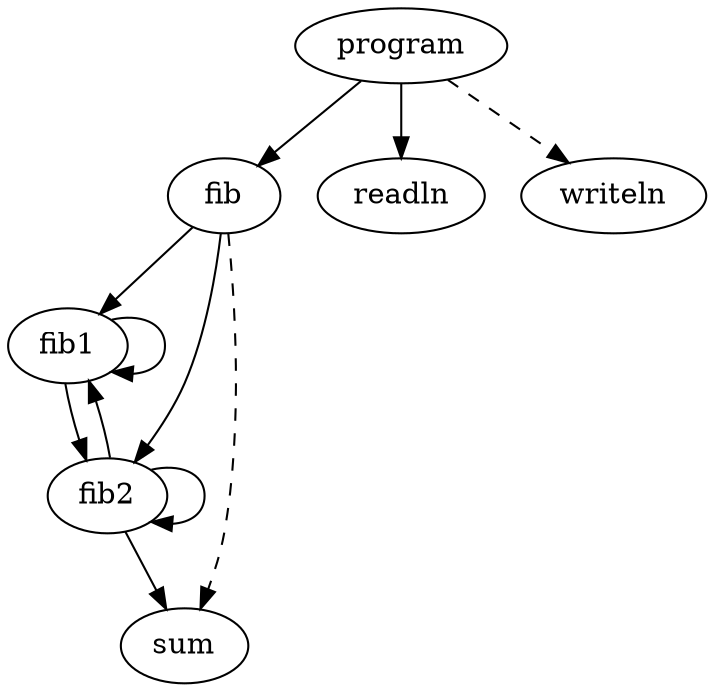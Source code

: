 digraph call_graph {
  program;
  fib -> fib1;
  fib -> fib2;
  fib -> sum [ style = dashed ];
  fib1 -> fib1;
  fib1 -> fib2;
  fib2 -> fib1;
  fib2 -> fib2;
  fib2 -> sum;
  program -> fib;
  program -> readln;
  program -> writeln [ style = dashed ];
}
